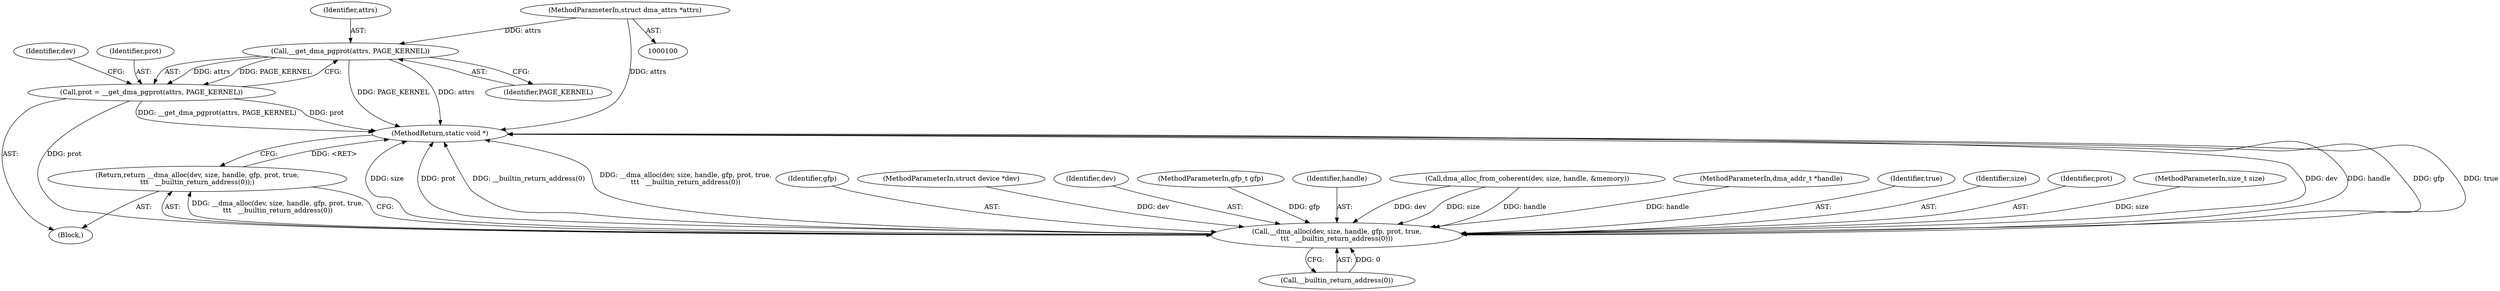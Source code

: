 digraph "0_linux_0ea1ec713f04bdfac343c9702b21cd3a7c711826@pointer" {
"1000105" [label="(MethodParameterIn,struct dma_attrs *attrs)"];
"1000110" [label="(Call,__get_dma_pgprot(attrs, PAGE_KERNEL))"];
"1000108" [label="(Call,prot = __get_dma_pgprot(attrs, PAGE_KERNEL))"];
"1000124" [label="(Call,__dma_alloc(dev, size, handle, gfp, prot, true,\n\t\t\t   __builtin_return_address(0)))"];
"1000123" [label="(Return,return __dma_alloc(dev, size, handle, gfp, prot, true,\n\t\t\t   __builtin_return_address(0));)"];
"1000128" [label="(Identifier,gfp)"];
"1000101" [label="(MethodParameterIn,struct device *dev)"];
"1000110" [label="(Call,__get_dma_pgprot(attrs, PAGE_KERNEL))"];
"1000112" [label="(Identifier,PAGE_KERNEL)"];
"1000109" [label="(Identifier,prot)"];
"1000108" [label="(Call,prot = __get_dma_pgprot(attrs, PAGE_KERNEL))"];
"1000125" [label="(Identifier,dev)"];
"1000131" [label="(Call,__builtin_return_address(0))"];
"1000104" [label="(MethodParameterIn,gfp_t gfp)"];
"1000116" [label="(Identifier,dev)"];
"1000127" [label="(Identifier,handle)"];
"1000115" [label="(Call,dma_alloc_from_coherent(dev, size, handle, &memory))"];
"1000106" [label="(Block,)"];
"1000105" [label="(MethodParameterIn,struct dma_attrs *attrs)"];
"1000123" [label="(Return,return __dma_alloc(dev, size, handle, gfp, prot, true,\n\t\t\t   __builtin_return_address(0));)"];
"1000133" [label="(MethodReturn,static void *)"];
"1000103" [label="(MethodParameterIn,dma_addr_t *handle)"];
"1000130" [label="(Identifier,true)"];
"1000124" [label="(Call,__dma_alloc(dev, size, handle, gfp, prot, true,\n\t\t\t   __builtin_return_address(0)))"];
"1000126" [label="(Identifier,size)"];
"1000129" [label="(Identifier,prot)"];
"1000102" [label="(MethodParameterIn,size_t size)"];
"1000111" [label="(Identifier,attrs)"];
"1000105" -> "1000100"  [label="AST: "];
"1000105" -> "1000133"  [label="DDG: attrs"];
"1000105" -> "1000110"  [label="DDG: attrs"];
"1000110" -> "1000108"  [label="AST: "];
"1000110" -> "1000112"  [label="CFG: "];
"1000111" -> "1000110"  [label="AST: "];
"1000112" -> "1000110"  [label="AST: "];
"1000108" -> "1000110"  [label="CFG: "];
"1000110" -> "1000133"  [label="DDG: PAGE_KERNEL"];
"1000110" -> "1000133"  [label="DDG: attrs"];
"1000110" -> "1000108"  [label="DDG: attrs"];
"1000110" -> "1000108"  [label="DDG: PAGE_KERNEL"];
"1000108" -> "1000106"  [label="AST: "];
"1000109" -> "1000108"  [label="AST: "];
"1000116" -> "1000108"  [label="CFG: "];
"1000108" -> "1000133"  [label="DDG: prot"];
"1000108" -> "1000133"  [label="DDG: __get_dma_pgprot(attrs, PAGE_KERNEL)"];
"1000108" -> "1000124"  [label="DDG: prot"];
"1000124" -> "1000123"  [label="AST: "];
"1000124" -> "1000131"  [label="CFG: "];
"1000125" -> "1000124"  [label="AST: "];
"1000126" -> "1000124"  [label="AST: "];
"1000127" -> "1000124"  [label="AST: "];
"1000128" -> "1000124"  [label="AST: "];
"1000129" -> "1000124"  [label="AST: "];
"1000130" -> "1000124"  [label="AST: "];
"1000131" -> "1000124"  [label="AST: "];
"1000123" -> "1000124"  [label="CFG: "];
"1000124" -> "1000133"  [label="DDG: dev"];
"1000124" -> "1000133"  [label="DDG: handle"];
"1000124" -> "1000133"  [label="DDG: gfp"];
"1000124" -> "1000133"  [label="DDG: true"];
"1000124" -> "1000133"  [label="DDG: size"];
"1000124" -> "1000133"  [label="DDG: prot"];
"1000124" -> "1000133"  [label="DDG: __builtin_return_address(0)"];
"1000124" -> "1000133"  [label="DDG: __dma_alloc(dev, size, handle, gfp, prot, true,\n\t\t\t   __builtin_return_address(0))"];
"1000124" -> "1000123"  [label="DDG: __dma_alloc(dev, size, handle, gfp, prot, true,\n\t\t\t   __builtin_return_address(0))"];
"1000115" -> "1000124"  [label="DDG: dev"];
"1000115" -> "1000124"  [label="DDG: size"];
"1000115" -> "1000124"  [label="DDG: handle"];
"1000101" -> "1000124"  [label="DDG: dev"];
"1000102" -> "1000124"  [label="DDG: size"];
"1000103" -> "1000124"  [label="DDG: handle"];
"1000104" -> "1000124"  [label="DDG: gfp"];
"1000131" -> "1000124"  [label="DDG: 0"];
"1000123" -> "1000106"  [label="AST: "];
"1000133" -> "1000123"  [label="CFG: "];
"1000123" -> "1000133"  [label="DDG: <RET>"];
}
